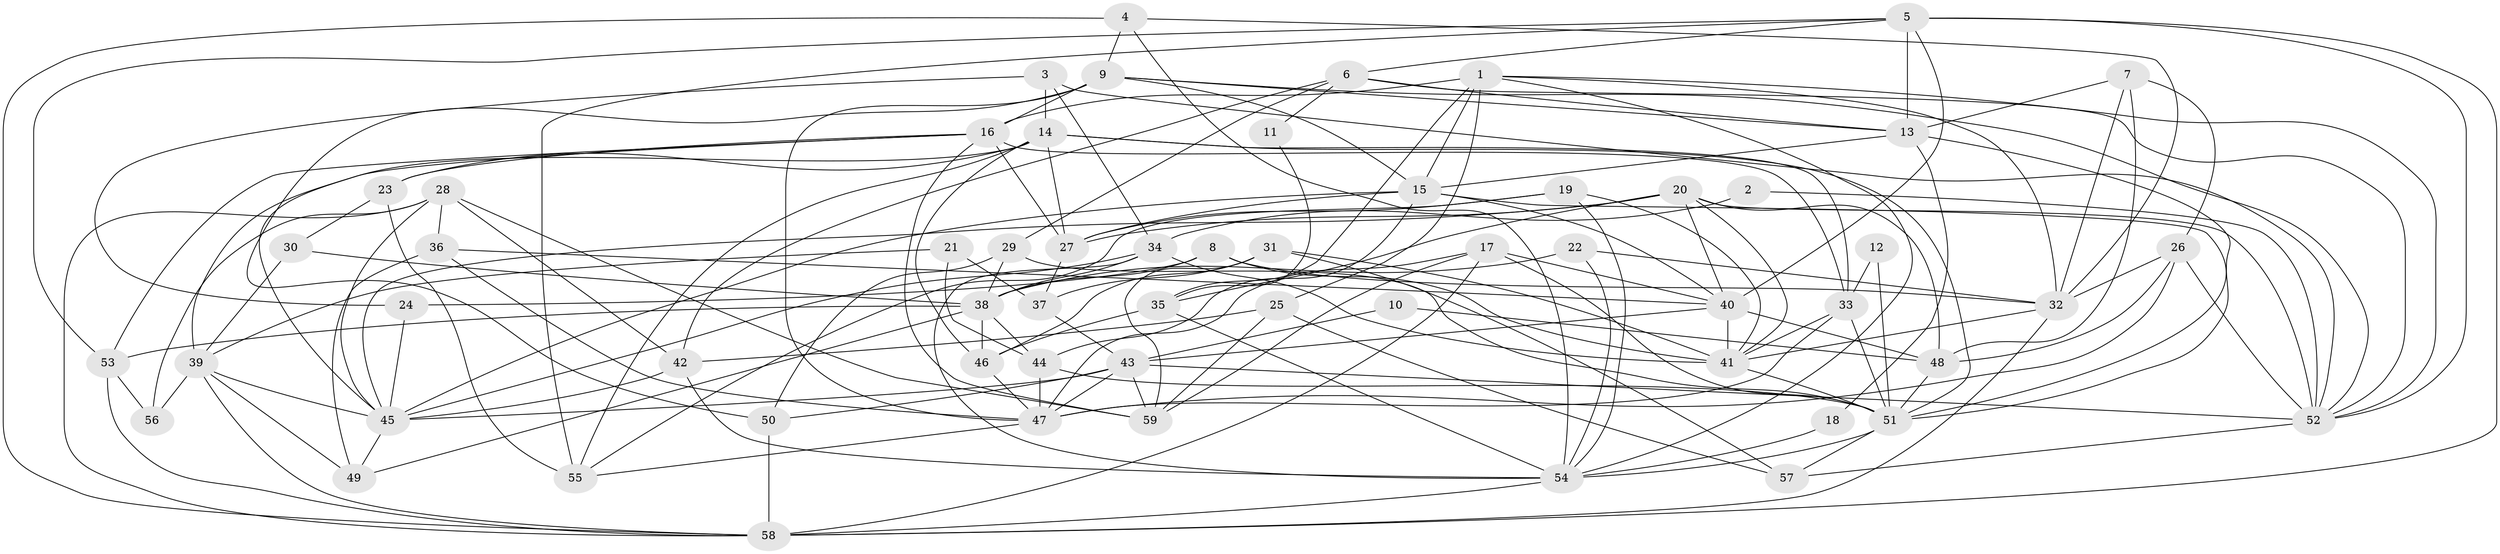 // original degree distribution, {4: 0.2564102564102564, 6: 0.08547008547008547, 3: 0.3076923076923077, 5: 0.15384615384615385, 2: 0.1282051282051282, 7: 0.042735042735042736, 8: 0.017094017094017096, 9: 0.008547008547008548}
// Generated by graph-tools (version 1.1) at 2025/50/03/09/25 03:50:08]
// undirected, 59 vertices, 166 edges
graph export_dot {
graph [start="1"]
  node [color=gray90,style=filled];
  1;
  2;
  3;
  4;
  5;
  6;
  7;
  8;
  9;
  10;
  11;
  12;
  13;
  14;
  15;
  16;
  17;
  18;
  19;
  20;
  21;
  22;
  23;
  24;
  25;
  26;
  27;
  28;
  29;
  30;
  31;
  32;
  33;
  34;
  35;
  36;
  37;
  38;
  39;
  40;
  41;
  42;
  43;
  44;
  45;
  46;
  47;
  48;
  49;
  50;
  51;
  52;
  53;
  54;
  55;
  56;
  57;
  58;
  59;
  1 -- 15 [weight=1.0];
  1 -- 16 [weight=1.0];
  1 -- 25 [weight=1.0];
  1 -- 32 [weight=1.0];
  1 -- 35 [weight=1.0];
  1 -- 52 [weight=1.0];
  1 -- 54 [weight=1.0];
  2 -- 34 [weight=1.0];
  2 -- 52 [weight=1.0];
  3 -- 14 [weight=1.0];
  3 -- 24 [weight=1.0];
  3 -- 34 [weight=1.0];
  3 -- 52 [weight=1.0];
  4 -- 9 [weight=1.0];
  4 -- 32 [weight=1.0];
  4 -- 54 [weight=1.0];
  4 -- 58 [weight=1.0];
  5 -- 6 [weight=1.0];
  5 -- 13 [weight=1.0];
  5 -- 40 [weight=1.0];
  5 -- 52 [weight=1.0];
  5 -- 53 [weight=1.0];
  5 -- 55 [weight=1.0];
  5 -- 58 [weight=1.0];
  6 -- 11 [weight=1.0];
  6 -- 13 [weight=1.0];
  6 -- 29 [weight=1.0];
  6 -- 42 [weight=1.0];
  6 -- 52 [weight=1.0];
  7 -- 13 [weight=1.0];
  7 -- 26 [weight=1.0];
  7 -- 32 [weight=1.0];
  7 -- 48 [weight=1.0];
  8 -- 24 [weight=1.0];
  8 -- 32 [weight=2.0];
  8 -- 38 [weight=1.0];
  8 -- 41 [weight=1.0];
  9 -- 13 [weight=1.0];
  9 -- 15 [weight=1.0];
  9 -- 16 [weight=1.0];
  9 -- 47 [weight=1.0];
  9 -- 50 [weight=1.0];
  9 -- 52 [weight=1.0];
  10 -- 43 [weight=1.0];
  10 -- 48 [weight=1.0];
  11 -- 35 [weight=1.0];
  12 -- 33 [weight=1.0];
  12 -- 51 [weight=1.0];
  13 -- 15 [weight=1.0];
  13 -- 18 [weight=1.0];
  13 -- 51 [weight=1.0];
  14 -- 23 [weight=1.0];
  14 -- 27 [weight=1.0];
  14 -- 33 [weight=1.0];
  14 -- 39 [weight=1.0];
  14 -- 46 [weight=1.0];
  14 -- 51 [weight=1.0];
  14 -- 55 [weight=1.0];
  15 -- 27 [weight=1.0];
  15 -- 40 [weight=1.0];
  15 -- 44 [weight=1.0];
  15 -- 45 [weight=1.0];
  15 -- 51 [weight=1.0];
  16 -- 23 [weight=1.0];
  16 -- 27 [weight=1.0];
  16 -- 33 [weight=2.0];
  16 -- 45 [weight=1.0];
  16 -- 53 [weight=1.0];
  16 -- 59 [weight=1.0];
  17 -- 40 [weight=1.0];
  17 -- 47 [weight=1.0];
  17 -- 51 [weight=1.0];
  17 -- 58 [weight=1.0];
  17 -- 59 [weight=1.0];
  18 -- 54 [weight=1.0];
  19 -- 27 [weight=1.0];
  19 -- 41 [weight=1.0];
  19 -- 54 [weight=1.0];
  19 -- 55 [weight=1.0];
  20 -- 27 [weight=1.0];
  20 -- 35 [weight=1.0];
  20 -- 40 [weight=1.0];
  20 -- 41 [weight=1.0];
  20 -- 45 [weight=1.0];
  20 -- 48 [weight=1.0];
  20 -- 52 [weight=1.0];
  21 -- 37 [weight=1.0];
  21 -- 39 [weight=1.0];
  21 -- 44 [weight=1.0];
  22 -- 32 [weight=1.0];
  22 -- 38 [weight=1.0];
  22 -- 54 [weight=1.0];
  23 -- 30 [weight=1.0];
  23 -- 55 [weight=1.0];
  24 -- 45 [weight=1.0];
  25 -- 42 [weight=1.0];
  25 -- 57 [weight=1.0];
  25 -- 59 [weight=1.0];
  26 -- 32 [weight=1.0];
  26 -- 47 [weight=1.0];
  26 -- 48 [weight=1.0];
  26 -- 52 [weight=2.0];
  27 -- 37 [weight=1.0];
  28 -- 36 [weight=1.0];
  28 -- 42 [weight=1.0];
  28 -- 45 [weight=1.0];
  28 -- 56 [weight=1.0];
  28 -- 58 [weight=1.0];
  28 -- 59 [weight=1.0];
  29 -- 38 [weight=1.0];
  29 -- 50 [weight=1.0];
  29 -- 51 [weight=1.0];
  30 -- 38 [weight=1.0];
  30 -- 39 [weight=1.0];
  31 -- 37 [weight=1.0];
  31 -- 41 [weight=1.0];
  31 -- 46 [weight=1.0];
  31 -- 57 [weight=1.0];
  31 -- 59 [weight=1.0];
  32 -- 41 [weight=1.0];
  32 -- 58 [weight=1.0];
  33 -- 41 [weight=1.0];
  33 -- 47 [weight=1.0];
  33 -- 51 [weight=1.0];
  34 -- 38 [weight=1.0];
  34 -- 41 [weight=1.0];
  34 -- 45 [weight=1.0];
  34 -- 54 [weight=1.0];
  35 -- 46 [weight=1.0];
  35 -- 54 [weight=2.0];
  36 -- 40 [weight=1.0];
  36 -- 47 [weight=1.0];
  36 -- 49 [weight=1.0];
  37 -- 43 [weight=1.0];
  38 -- 44 [weight=1.0];
  38 -- 46 [weight=1.0];
  38 -- 49 [weight=1.0];
  38 -- 53 [weight=1.0];
  39 -- 45 [weight=1.0];
  39 -- 49 [weight=1.0];
  39 -- 56 [weight=1.0];
  39 -- 58 [weight=1.0];
  40 -- 41 [weight=1.0];
  40 -- 43 [weight=1.0];
  40 -- 48 [weight=1.0];
  41 -- 51 [weight=1.0];
  42 -- 45 [weight=1.0];
  42 -- 54 [weight=1.0];
  43 -- 45 [weight=1.0];
  43 -- 47 [weight=1.0];
  43 -- 50 [weight=1.0];
  43 -- 52 [weight=1.0];
  43 -- 59 [weight=1.0];
  44 -- 47 [weight=2.0];
  44 -- 51 [weight=1.0];
  45 -- 49 [weight=1.0];
  46 -- 47 [weight=1.0];
  47 -- 55 [weight=1.0];
  48 -- 51 [weight=1.0];
  50 -- 58 [weight=1.0];
  51 -- 54 [weight=1.0];
  51 -- 57 [weight=1.0];
  52 -- 57 [weight=1.0];
  53 -- 56 [weight=1.0];
  53 -- 58 [weight=1.0];
  54 -- 58 [weight=1.0];
}
